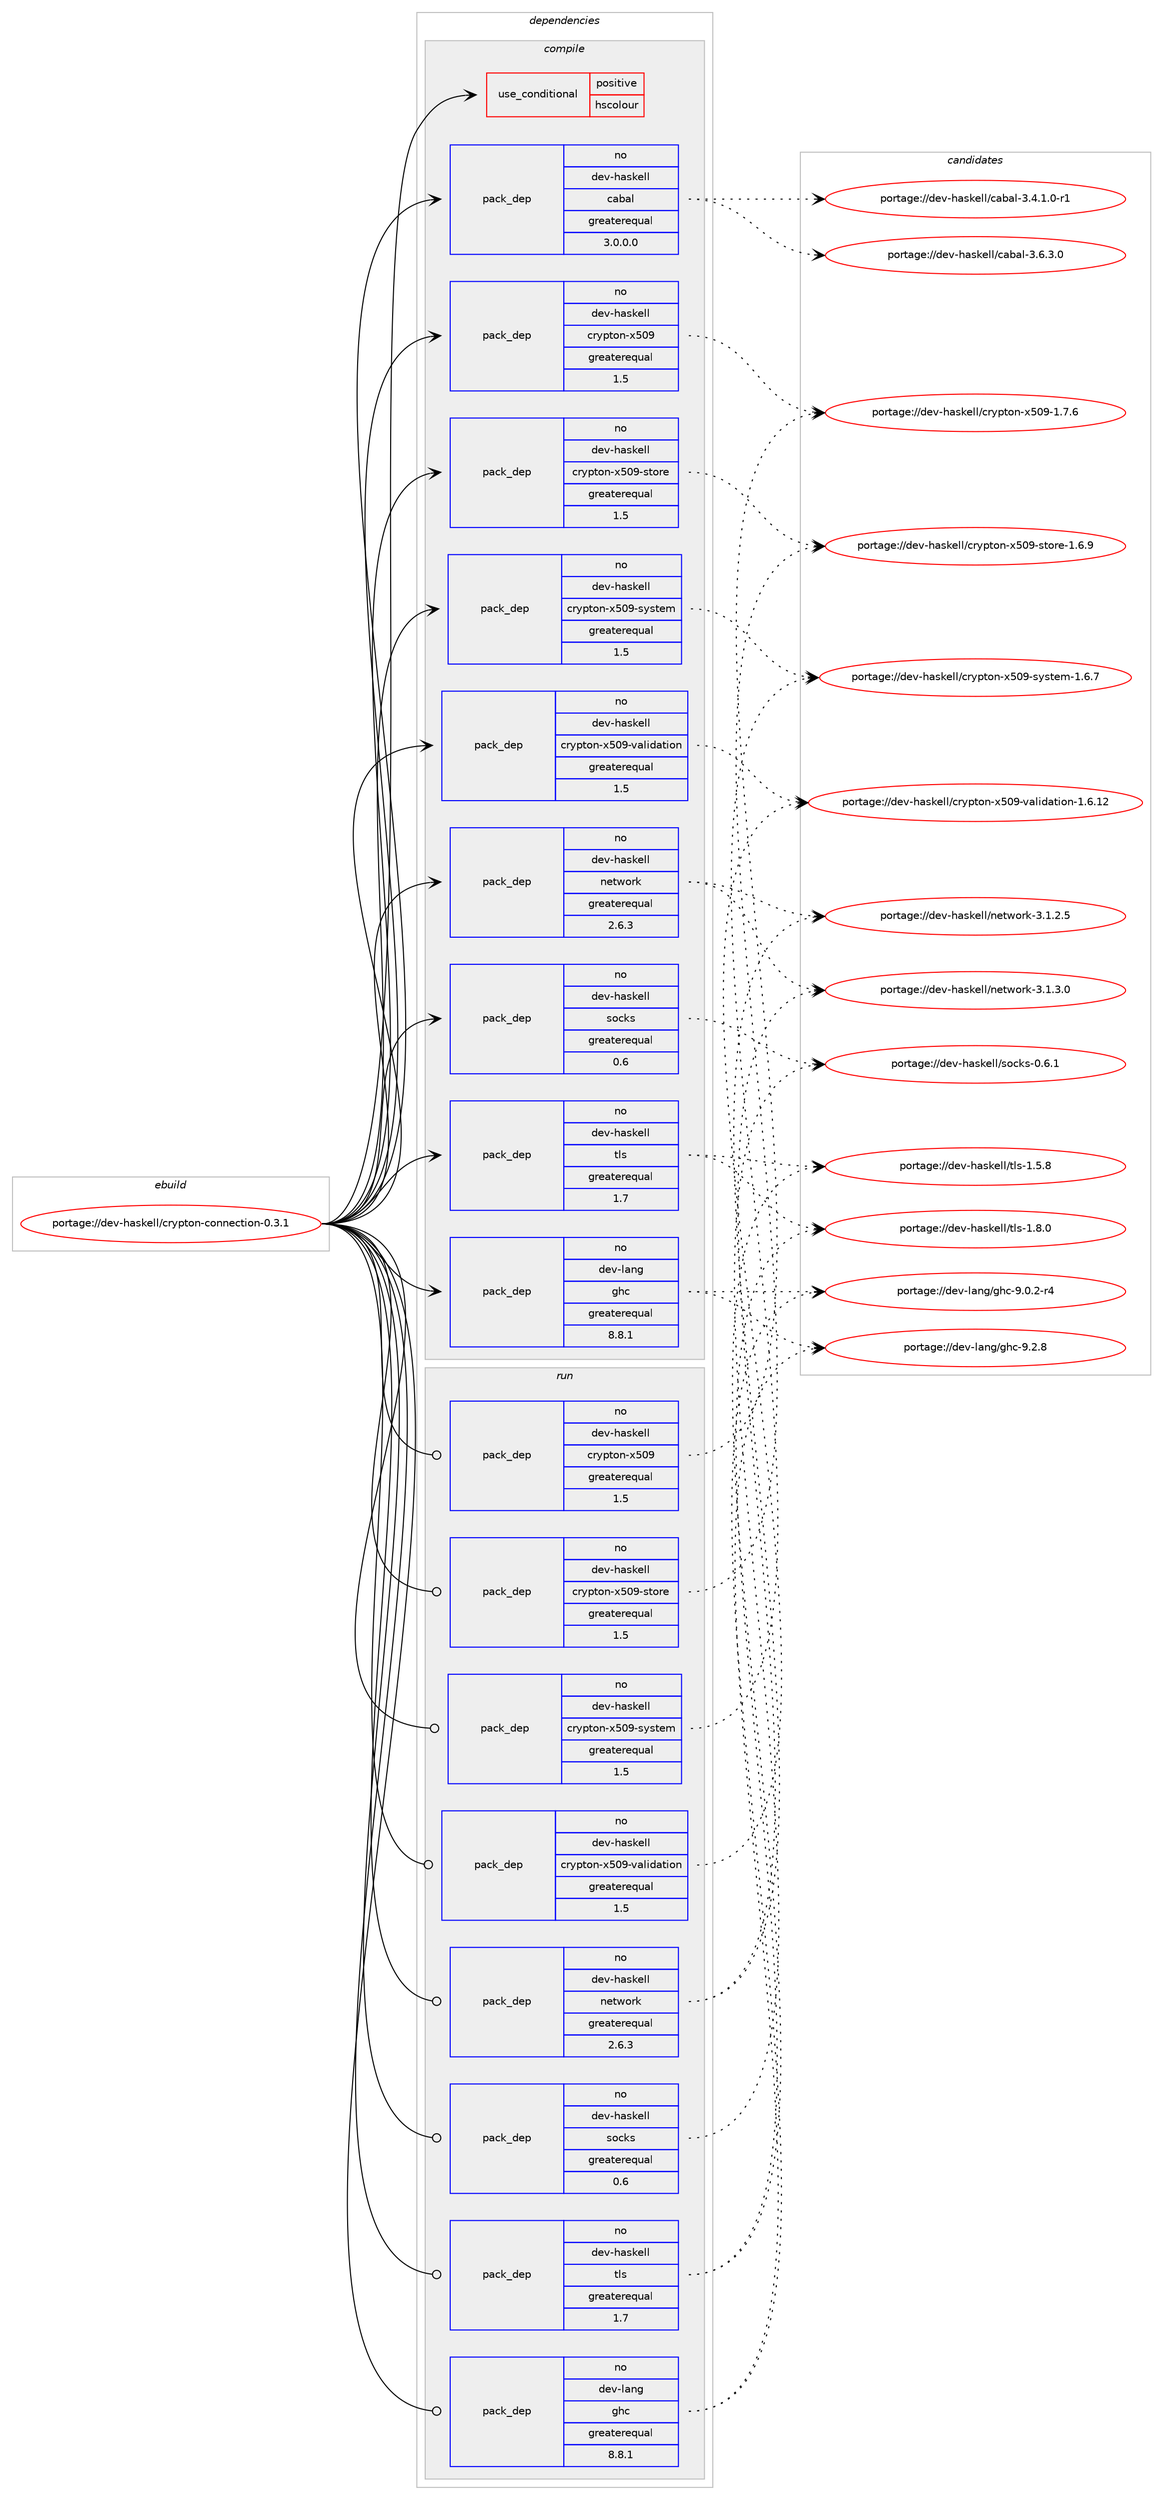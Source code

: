 digraph prolog {

# *************
# Graph options
# *************

newrank=true;
concentrate=true;
compound=true;
graph [rankdir=LR,fontname=Helvetica,fontsize=10,ranksep=1.5];#, ranksep=2.5, nodesep=0.2];
edge  [arrowhead=vee];
node  [fontname=Helvetica,fontsize=10];

# **********
# The ebuild
# **********

subgraph cluster_leftcol {
color=gray;
rank=same;
label=<<i>ebuild</i>>;
id [label="portage://dev-haskell/crypton-connection-0.3.1", color=red, width=4, href="../dev-haskell/crypton-connection-0.3.1.svg"];
}

# ****************
# The dependencies
# ****************

subgraph cluster_midcol {
color=gray;
label=<<i>dependencies</i>>;
subgraph cluster_compile {
fillcolor="#eeeeee";
style=filled;
label=<<i>compile</i>>;
subgraph cond19694 {
dependency36552 [label=<<TABLE BORDER="0" CELLBORDER="1" CELLSPACING="0" CELLPADDING="4"><TR><TD ROWSPAN="3" CELLPADDING="10">use_conditional</TD></TR><TR><TD>positive</TD></TR><TR><TD>hscolour</TD></TR></TABLE>>, shape=none, color=red];
# *** BEGIN UNKNOWN DEPENDENCY TYPE (TODO) ***
# dependency36552 -> package_dependency(portage://dev-haskell/crypton-connection-0.3.1,install,no,dev-haskell,hscolour,none,[,,],[],[])
# *** END UNKNOWN DEPENDENCY TYPE (TODO) ***

}
id:e -> dependency36552:w [weight=20,style="solid",arrowhead="vee"];
# *** BEGIN UNKNOWN DEPENDENCY TYPE (TODO) ***
# id -> package_dependency(portage://dev-haskell/crypton-connection-0.3.1,install,no,dev-haskell,basement,none,[,,],any_same_slot,[use(optenable(profile),none)])
# *** END UNKNOWN DEPENDENCY TYPE (TODO) ***

subgraph pack15911 {
dependency36553 [label=<<TABLE BORDER="0" CELLBORDER="1" CELLSPACING="0" CELLPADDING="4" WIDTH="220"><TR><TD ROWSPAN="6" CELLPADDING="30">pack_dep</TD></TR><TR><TD WIDTH="110">no</TD></TR><TR><TD>dev-haskell</TD></TR><TR><TD>cabal</TD></TR><TR><TD>greaterequal</TD></TR><TR><TD>3.0.0.0</TD></TR></TABLE>>, shape=none, color=blue];
}
id:e -> dependency36553:w [weight=20,style="solid",arrowhead="vee"];
subgraph pack15912 {
dependency36554 [label=<<TABLE BORDER="0" CELLBORDER="1" CELLSPACING="0" CELLPADDING="4" WIDTH="220"><TR><TD ROWSPAN="6" CELLPADDING="30">pack_dep</TD></TR><TR><TD WIDTH="110">no</TD></TR><TR><TD>dev-haskell</TD></TR><TR><TD>crypton-x509</TD></TR><TR><TD>greaterequal</TD></TR><TR><TD>1.5</TD></TR></TABLE>>, shape=none, color=blue];
}
id:e -> dependency36554:w [weight=20,style="solid",arrowhead="vee"];
subgraph pack15913 {
dependency36555 [label=<<TABLE BORDER="0" CELLBORDER="1" CELLSPACING="0" CELLPADDING="4" WIDTH="220"><TR><TD ROWSPAN="6" CELLPADDING="30">pack_dep</TD></TR><TR><TD WIDTH="110">no</TD></TR><TR><TD>dev-haskell</TD></TR><TR><TD>crypton-x509-store</TD></TR><TR><TD>greaterequal</TD></TR><TR><TD>1.5</TD></TR></TABLE>>, shape=none, color=blue];
}
id:e -> dependency36555:w [weight=20,style="solid",arrowhead="vee"];
subgraph pack15914 {
dependency36556 [label=<<TABLE BORDER="0" CELLBORDER="1" CELLSPACING="0" CELLPADDING="4" WIDTH="220"><TR><TD ROWSPAN="6" CELLPADDING="30">pack_dep</TD></TR><TR><TD WIDTH="110">no</TD></TR><TR><TD>dev-haskell</TD></TR><TR><TD>crypton-x509-system</TD></TR><TR><TD>greaterequal</TD></TR><TR><TD>1.5</TD></TR></TABLE>>, shape=none, color=blue];
}
id:e -> dependency36556:w [weight=20,style="solid",arrowhead="vee"];
subgraph pack15915 {
dependency36557 [label=<<TABLE BORDER="0" CELLBORDER="1" CELLSPACING="0" CELLPADDING="4" WIDTH="220"><TR><TD ROWSPAN="6" CELLPADDING="30">pack_dep</TD></TR><TR><TD WIDTH="110">no</TD></TR><TR><TD>dev-haskell</TD></TR><TR><TD>crypton-x509-validation</TD></TR><TR><TD>greaterequal</TD></TR><TR><TD>1.5</TD></TR></TABLE>>, shape=none, color=blue];
}
id:e -> dependency36557:w [weight=20,style="solid",arrowhead="vee"];
# *** BEGIN UNKNOWN DEPENDENCY TYPE (TODO) ***
# id -> package_dependency(portage://dev-haskell/crypton-connection-0.3.1,install,no,dev-haskell,data-default-class,none,[,,],any_same_slot,[use(optenable(profile),none)])
# *** END UNKNOWN DEPENDENCY TYPE (TODO) ***

subgraph pack15916 {
dependency36558 [label=<<TABLE BORDER="0" CELLBORDER="1" CELLSPACING="0" CELLPADDING="4" WIDTH="220"><TR><TD ROWSPAN="6" CELLPADDING="30">pack_dep</TD></TR><TR><TD WIDTH="110">no</TD></TR><TR><TD>dev-haskell</TD></TR><TR><TD>network</TD></TR><TR><TD>greaterequal</TD></TR><TR><TD>2.6.3</TD></TR></TABLE>>, shape=none, color=blue];
}
id:e -> dependency36558:w [weight=20,style="solid",arrowhead="vee"];
subgraph pack15917 {
dependency36559 [label=<<TABLE BORDER="0" CELLBORDER="1" CELLSPACING="0" CELLPADDING="4" WIDTH="220"><TR><TD ROWSPAN="6" CELLPADDING="30">pack_dep</TD></TR><TR><TD WIDTH="110">no</TD></TR><TR><TD>dev-haskell</TD></TR><TR><TD>socks</TD></TR><TR><TD>greaterequal</TD></TR><TR><TD>0.6</TD></TR></TABLE>>, shape=none, color=blue];
}
id:e -> dependency36559:w [weight=20,style="solid",arrowhead="vee"];
subgraph pack15918 {
dependency36560 [label=<<TABLE BORDER="0" CELLBORDER="1" CELLSPACING="0" CELLPADDING="4" WIDTH="220"><TR><TD ROWSPAN="6" CELLPADDING="30">pack_dep</TD></TR><TR><TD WIDTH="110">no</TD></TR><TR><TD>dev-haskell</TD></TR><TR><TD>tls</TD></TR><TR><TD>greaterequal</TD></TR><TR><TD>1.7</TD></TR></TABLE>>, shape=none, color=blue];
}
id:e -> dependency36560:w [weight=20,style="solid",arrowhead="vee"];
subgraph pack15919 {
dependency36561 [label=<<TABLE BORDER="0" CELLBORDER="1" CELLSPACING="0" CELLPADDING="4" WIDTH="220"><TR><TD ROWSPAN="6" CELLPADDING="30">pack_dep</TD></TR><TR><TD WIDTH="110">no</TD></TR><TR><TD>dev-lang</TD></TR><TR><TD>ghc</TD></TR><TR><TD>greaterequal</TD></TR><TR><TD>8.8.1</TD></TR></TABLE>>, shape=none, color=blue];
}
id:e -> dependency36561:w [weight=20,style="solid",arrowhead="vee"];
}
subgraph cluster_compileandrun {
fillcolor="#eeeeee";
style=filled;
label=<<i>compile and run</i>>;
}
subgraph cluster_run {
fillcolor="#eeeeee";
style=filled;
label=<<i>run</i>>;
# *** BEGIN UNKNOWN DEPENDENCY TYPE (TODO) ***
# id -> package_dependency(portage://dev-haskell/crypton-connection-0.3.1,run,no,dev-haskell,basement,none,[,,],any_same_slot,[use(optenable(profile),none)])
# *** END UNKNOWN DEPENDENCY TYPE (TODO) ***

subgraph pack15920 {
dependency36562 [label=<<TABLE BORDER="0" CELLBORDER="1" CELLSPACING="0" CELLPADDING="4" WIDTH="220"><TR><TD ROWSPAN="6" CELLPADDING="30">pack_dep</TD></TR><TR><TD WIDTH="110">no</TD></TR><TR><TD>dev-haskell</TD></TR><TR><TD>crypton-x509</TD></TR><TR><TD>greaterequal</TD></TR><TR><TD>1.5</TD></TR></TABLE>>, shape=none, color=blue];
}
id:e -> dependency36562:w [weight=20,style="solid",arrowhead="odot"];
subgraph pack15921 {
dependency36563 [label=<<TABLE BORDER="0" CELLBORDER="1" CELLSPACING="0" CELLPADDING="4" WIDTH="220"><TR><TD ROWSPAN="6" CELLPADDING="30">pack_dep</TD></TR><TR><TD WIDTH="110">no</TD></TR><TR><TD>dev-haskell</TD></TR><TR><TD>crypton-x509-store</TD></TR><TR><TD>greaterequal</TD></TR><TR><TD>1.5</TD></TR></TABLE>>, shape=none, color=blue];
}
id:e -> dependency36563:w [weight=20,style="solid",arrowhead="odot"];
subgraph pack15922 {
dependency36564 [label=<<TABLE BORDER="0" CELLBORDER="1" CELLSPACING="0" CELLPADDING="4" WIDTH="220"><TR><TD ROWSPAN="6" CELLPADDING="30">pack_dep</TD></TR><TR><TD WIDTH="110">no</TD></TR><TR><TD>dev-haskell</TD></TR><TR><TD>crypton-x509-system</TD></TR><TR><TD>greaterequal</TD></TR><TR><TD>1.5</TD></TR></TABLE>>, shape=none, color=blue];
}
id:e -> dependency36564:w [weight=20,style="solid",arrowhead="odot"];
subgraph pack15923 {
dependency36565 [label=<<TABLE BORDER="0" CELLBORDER="1" CELLSPACING="0" CELLPADDING="4" WIDTH="220"><TR><TD ROWSPAN="6" CELLPADDING="30">pack_dep</TD></TR><TR><TD WIDTH="110">no</TD></TR><TR><TD>dev-haskell</TD></TR><TR><TD>crypton-x509-validation</TD></TR><TR><TD>greaterequal</TD></TR><TR><TD>1.5</TD></TR></TABLE>>, shape=none, color=blue];
}
id:e -> dependency36565:w [weight=20,style="solid",arrowhead="odot"];
# *** BEGIN UNKNOWN DEPENDENCY TYPE (TODO) ***
# id -> package_dependency(portage://dev-haskell/crypton-connection-0.3.1,run,no,dev-haskell,data-default-class,none,[,,],any_same_slot,[use(optenable(profile),none)])
# *** END UNKNOWN DEPENDENCY TYPE (TODO) ***

subgraph pack15924 {
dependency36566 [label=<<TABLE BORDER="0" CELLBORDER="1" CELLSPACING="0" CELLPADDING="4" WIDTH="220"><TR><TD ROWSPAN="6" CELLPADDING="30">pack_dep</TD></TR><TR><TD WIDTH="110">no</TD></TR><TR><TD>dev-haskell</TD></TR><TR><TD>network</TD></TR><TR><TD>greaterequal</TD></TR><TR><TD>2.6.3</TD></TR></TABLE>>, shape=none, color=blue];
}
id:e -> dependency36566:w [weight=20,style="solid",arrowhead="odot"];
subgraph pack15925 {
dependency36567 [label=<<TABLE BORDER="0" CELLBORDER="1" CELLSPACING="0" CELLPADDING="4" WIDTH="220"><TR><TD ROWSPAN="6" CELLPADDING="30">pack_dep</TD></TR><TR><TD WIDTH="110">no</TD></TR><TR><TD>dev-haskell</TD></TR><TR><TD>socks</TD></TR><TR><TD>greaterequal</TD></TR><TR><TD>0.6</TD></TR></TABLE>>, shape=none, color=blue];
}
id:e -> dependency36567:w [weight=20,style="solid",arrowhead="odot"];
subgraph pack15926 {
dependency36568 [label=<<TABLE BORDER="0" CELLBORDER="1" CELLSPACING="0" CELLPADDING="4" WIDTH="220"><TR><TD ROWSPAN="6" CELLPADDING="30">pack_dep</TD></TR><TR><TD WIDTH="110">no</TD></TR><TR><TD>dev-haskell</TD></TR><TR><TD>tls</TD></TR><TR><TD>greaterequal</TD></TR><TR><TD>1.7</TD></TR></TABLE>>, shape=none, color=blue];
}
id:e -> dependency36568:w [weight=20,style="solid",arrowhead="odot"];
subgraph pack15927 {
dependency36569 [label=<<TABLE BORDER="0" CELLBORDER="1" CELLSPACING="0" CELLPADDING="4" WIDTH="220"><TR><TD ROWSPAN="6" CELLPADDING="30">pack_dep</TD></TR><TR><TD WIDTH="110">no</TD></TR><TR><TD>dev-lang</TD></TR><TR><TD>ghc</TD></TR><TR><TD>greaterequal</TD></TR><TR><TD>8.8.1</TD></TR></TABLE>>, shape=none, color=blue];
}
id:e -> dependency36569:w [weight=20,style="solid",arrowhead="odot"];
# *** BEGIN UNKNOWN DEPENDENCY TYPE (TODO) ***
# id -> package_dependency(portage://dev-haskell/crypton-connection-0.3.1,run,no,dev-lang,ghc,none,[,,],any_same_slot,[use(optenable(profile),none)])
# *** END UNKNOWN DEPENDENCY TYPE (TODO) ***

}
}

# **************
# The candidates
# **************

subgraph cluster_choices {
rank=same;
color=gray;
label=<<i>candidates</i>>;

subgraph choice15911 {
color=black;
nodesep=1;
choice1001011184510497115107101108108479997989710845514652464946484511449 [label="portage://dev-haskell/cabal-3.4.1.0-r1", color=red, width=4,href="../dev-haskell/cabal-3.4.1.0-r1.svg"];
choice100101118451049711510710110810847999798971084551465446514648 [label="portage://dev-haskell/cabal-3.6.3.0", color=red, width=4,href="../dev-haskell/cabal-3.6.3.0.svg"];
dependency36553:e -> choice1001011184510497115107101108108479997989710845514652464946484511449:w [style=dotted,weight="100"];
dependency36553:e -> choice100101118451049711510710110810847999798971084551465446514648:w [style=dotted,weight="100"];
}
subgraph choice15912 {
color=black;
nodesep=1;
choice1001011184510497115107101108108479911412111211611111045120534857454946554654 [label="portage://dev-haskell/crypton-x509-1.7.6", color=red, width=4,href="../dev-haskell/crypton-x509-1.7.6.svg"];
dependency36554:e -> choice1001011184510497115107101108108479911412111211611111045120534857454946554654:w [style=dotted,weight="100"];
}
subgraph choice15913 {
color=black;
nodesep=1;
choice100101118451049711510710110810847991141211121161111104512053485745115116111114101454946544657 [label="portage://dev-haskell/crypton-x509-store-1.6.9", color=red, width=4,href="../dev-haskell/crypton-x509-store-1.6.9.svg"];
dependency36555:e -> choice100101118451049711510710110810847991141211121161111104512053485745115116111114101454946544657:w [style=dotted,weight="100"];
}
subgraph choice15914 {
color=black;
nodesep=1;
choice100101118451049711510710110810847991141211121161111104512053485745115121115116101109454946544655 [label="portage://dev-haskell/crypton-x509-system-1.6.7", color=red, width=4,href="../dev-haskell/crypton-x509-system-1.6.7.svg"];
dependency36556:e -> choice100101118451049711510710110810847991141211121161111104512053485745115121115116101109454946544655:w [style=dotted,weight="100"];
}
subgraph choice15915 {
color=black;
nodesep=1;
choice100101118451049711510710110810847991141211121161111104512053485745118971081051009711610511111045494654464950 [label="portage://dev-haskell/crypton-x509-validation-1.6.12", color=red, width=4,href="../dev-haskell/crypton-x509-validation-1.6.12.svg"];
dependency36557:e -> choice100101118451049711510710110810847991141211121161111104512053485745118971081051009711610511111045494654464950:w [style=dotted,weight="100"];
}
subgraph choice15916 {
color=black;
nodesep=1;
choice1001011184510497115107101108108471101011161191111141074551464946504653 [label="portage://dev-haskell/network-3.1.2.5", color=red, width=4,href="../dev-haskell/network-3.1.2.5.svg"];
choice1001011184510497115107101108108471101011161191111141074551464946514648 [label="portage://dev-haskell/network-3.1.3.0", color=red, width=4,href="../dev-haskell/network-3.1.3.0.svg"];
dependency36558:e -> choice1001011184510497115107101108108471101011161191111141074551464946504653:w [style=dotted,weight="100"];
dependency36558:e -> choice1001011184510497115107101108108471101011161191111141074551464946514648:w [style=dotted,weight="100"];
}
subgraph choice15917 {
color=black;
nodesep=1;
choice10010111845104971151071011081084711511199107115454846544649 [label="portage://dev-haskell/socks-0.6.1", color=red, width=4,href="../dev-haskell/socks-0.6.1.svg"];
dependency36559:e -> choice10010111845104971151071011081084711511199107115454846544649:w [style=dotted,weight="100"];
}
subgraph choice15918 {
color=black;
nodesep=1;
choice100101118451049711510710110810847116108115454946534656 [label="portage://dev-haskell/tls-1.5.8", color=red, width=4,href="../dev-haskell/tls-1.5.8.svg"];
choice100101118451049711510710110810847116108115454946564648 [label="portage://dev-haskell/tls-1.8.0", color=red, width=4,href="../dev-haskell/tls-1.8.0.svg"];
dependency36560:e -> choice100101118451049711510710110810847116108115454946534656:w [style=dotted,weight="100"];
dependency36560:e -> choice100101118451049711510710110810847116108115454946564648:w [style=dotted,weight="100"];
}
subgraph choice15919 {
color=black;
nodesep=1;
choice100101118451089711010347103104994557464846504511452 [label="portage://dev-lang/ghc-9.0.2-r4", color=red, width=4,href="../dev-lang/ghc-9.0.2-r4.svg"];
choice10010111845108971101034710310499455746504656 [label="portage://dev-lang/ghc-9.2.8", color=red, width=4,href="../dev-lang/ghc-9.2.8.svg"];
dependency36561:e -> choice100101118451089711010347103104994557464846504511452:w [style=dotted,weight="100"];
dependency36561:e -> choice10010111845108971101034710310499455746504656:w [style=dotted,weight="100"];
}
subgraph choice15920 {
color=black;
nodesep=1;
choice1001011184510497115107101108108479911412111211611111045120534857454946554654 [label="portage://dev-haskell/crypton-x509-1.7.6", color=red, width=4,href="../dev-haskell/crypton-x509-1.7.6.svg"];
dependency36562:e -> choice1001011184510497115107101108108479911412111211611111045120534857454946554654:w [style=dotted,weight="100"];
}
subgraph choice15921 {
color=black;
nodesep=1;
choice100101118451049711510710110810847991141211121161111104512053485745115116111114101454946544657 [label="portage://dev-haskell/crypton-x509-store-1.6.9", color=red, width=4,href="../dev-haskell/crypton-x509-store-1.6.9.svg"];
dependency36563:e -> choice100101118451049711510710110810847991141211121161111104512053485745115116111114101454946544657:w [style=dotted,weight="100"];
}
subgraph choice15922 {
color=black;
nodesep=1;
choice100101118451049711510710110810847991141211121161111104512053485745115121115116101109454946544655 [label="portage://dev-haskell/crypton-x509-system-1.6.7", color=red, width=4,href="../dev-haskell/crypton-x509-system-1.6.7.svg"];
dependency36564:e -> choice100101118451049711510710110810847991141211121161111104512053485745115121115116101109454946544655:w [style=dotted,weight="100"];
}
subgraph choice15923 {
color=black;
nodesep=1;
choice100101118451049711510710110810847991141211121161111104512053485745118971081051009711610511111045494654464950 [label="portage://dev-haskell/crypton-x509-validation-1.6.12", color=red, width=4,href="../dev-haskell/crypton-x509-validation-1.6.12.svg"];
dependency36565:e -> choice100101118451049711510710110810847991141211121161111104512053485745118971081051009711610511111045494654464950:w [style=dotted,weight="100"];
}
subgraph choice15924 {
color=black;
nodesep=1;
choice1001011184510497115107101108108471101011161191111141074551464946504653 [label="portage://dev-haskell/network-3.1.2.5", color=red, width=4,href="../dev-haskell/network-3.1.2.5.svg"];
choice1001011184510497115107101108108471101011161191111141074551464946514648 [label="portage://dev-haskell/network-3.1.3.0", color=red, width=4,href="../dev-haskell/network-3.1.3.0.svg"];
dependency36566:e -> choice1001011184510497115107101108108471101011161191111141074551464946504653:w [style=dotted,weight="100"];
dependency36566:e -> choice1001011184510497115107101108108471101011161191111141074551464946514648:w [style=dotted,weight="100"];
}
subgraph choice15925 {
color=black;
nodesep=1;
choice10010111845104971151071011081084711511199107115454846544649 [label="portage://dev-haskell/socks-0.6.1", color=red, width=4,href="../dev-haskell/socks-0.6.1.svg"];
dependency36567:e -> choice10010111845104971151071011081084711511199107115454846544649:w [style=dotted,weight="100"];
}
subgraph choice15926 {
color=black;
nodesep=1;
choice100101118451049711510710110810847116108115454946534656 [label="portage://dev-haskell/tls-1.5.8", color=red, width=4,href="../dev-haskell/tls-1.5.8.svg"];
choice100101118451049711510710110810847116108115454946564648 [label="portage://dev-haskell/tls-1.8.0", color=red, width=4,href="../dev-haskell/tls-1.8.0.svg"];
dependency36568:e -> choice100101118451049711510710110810847116108115454946534656:w [style=dotted,weight="100"];
dependency36568:e -> choice100101118451049711510710110810847116108115454946564648:w [style=dotted,weight="100"];
}
subgraph choice15927 {
color=black;
nodesep=1;
choice100101118451089711010347103104994557464846504511452 [label="portage://dev-lang/ghc-9.0.2-r4", color=red, width=4,href="../dev-lang/ghc-9.0.2-r4.svg"];
choice10010111845108971101034710310499455746504656 [label="portage://dev-lang/ghc-9.2.8", color=red, width=4,href="../dev-lang/ghc-9.2.8.svg"];
dependency36569:e -> choice100101118451089711010347103104994557464846504511452:w [style=dotted,weight="100"];
dependency36569:e -> choice10010111845108971101034710310499455746504656:w [style=dotted,weight="100"];
}
}

}

